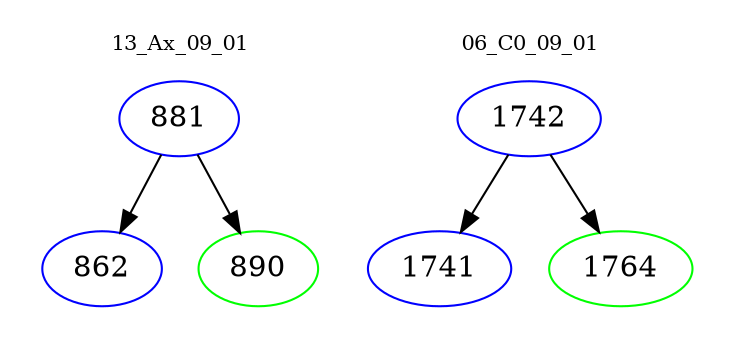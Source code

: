 digraph{
subgraph cluster_0 {
color = white
label = "13_Ax_09_01";
fontsize=10;
T0_881 [label="881", color="blue"]
T0_881 -> T0_862 [color="black"]
T0_862 [label="862", color="blue"]
T0_881 -> T0_890 [color="black"]
T0_890 [label="890", color="green"]
}
subgraph cluster_1 {
color = white
label = "06_C0_09_01";
fontsize=10;
T1_1742 [label="1742", color="blue"]
T1_1742 -> T1_1741 [color="black"]
T1_1741 [label="1741", color="blue"]
T1_1742 -> T1_1764 [color="black"]
T1_1764 [label="1764", color="green"]
}
}
